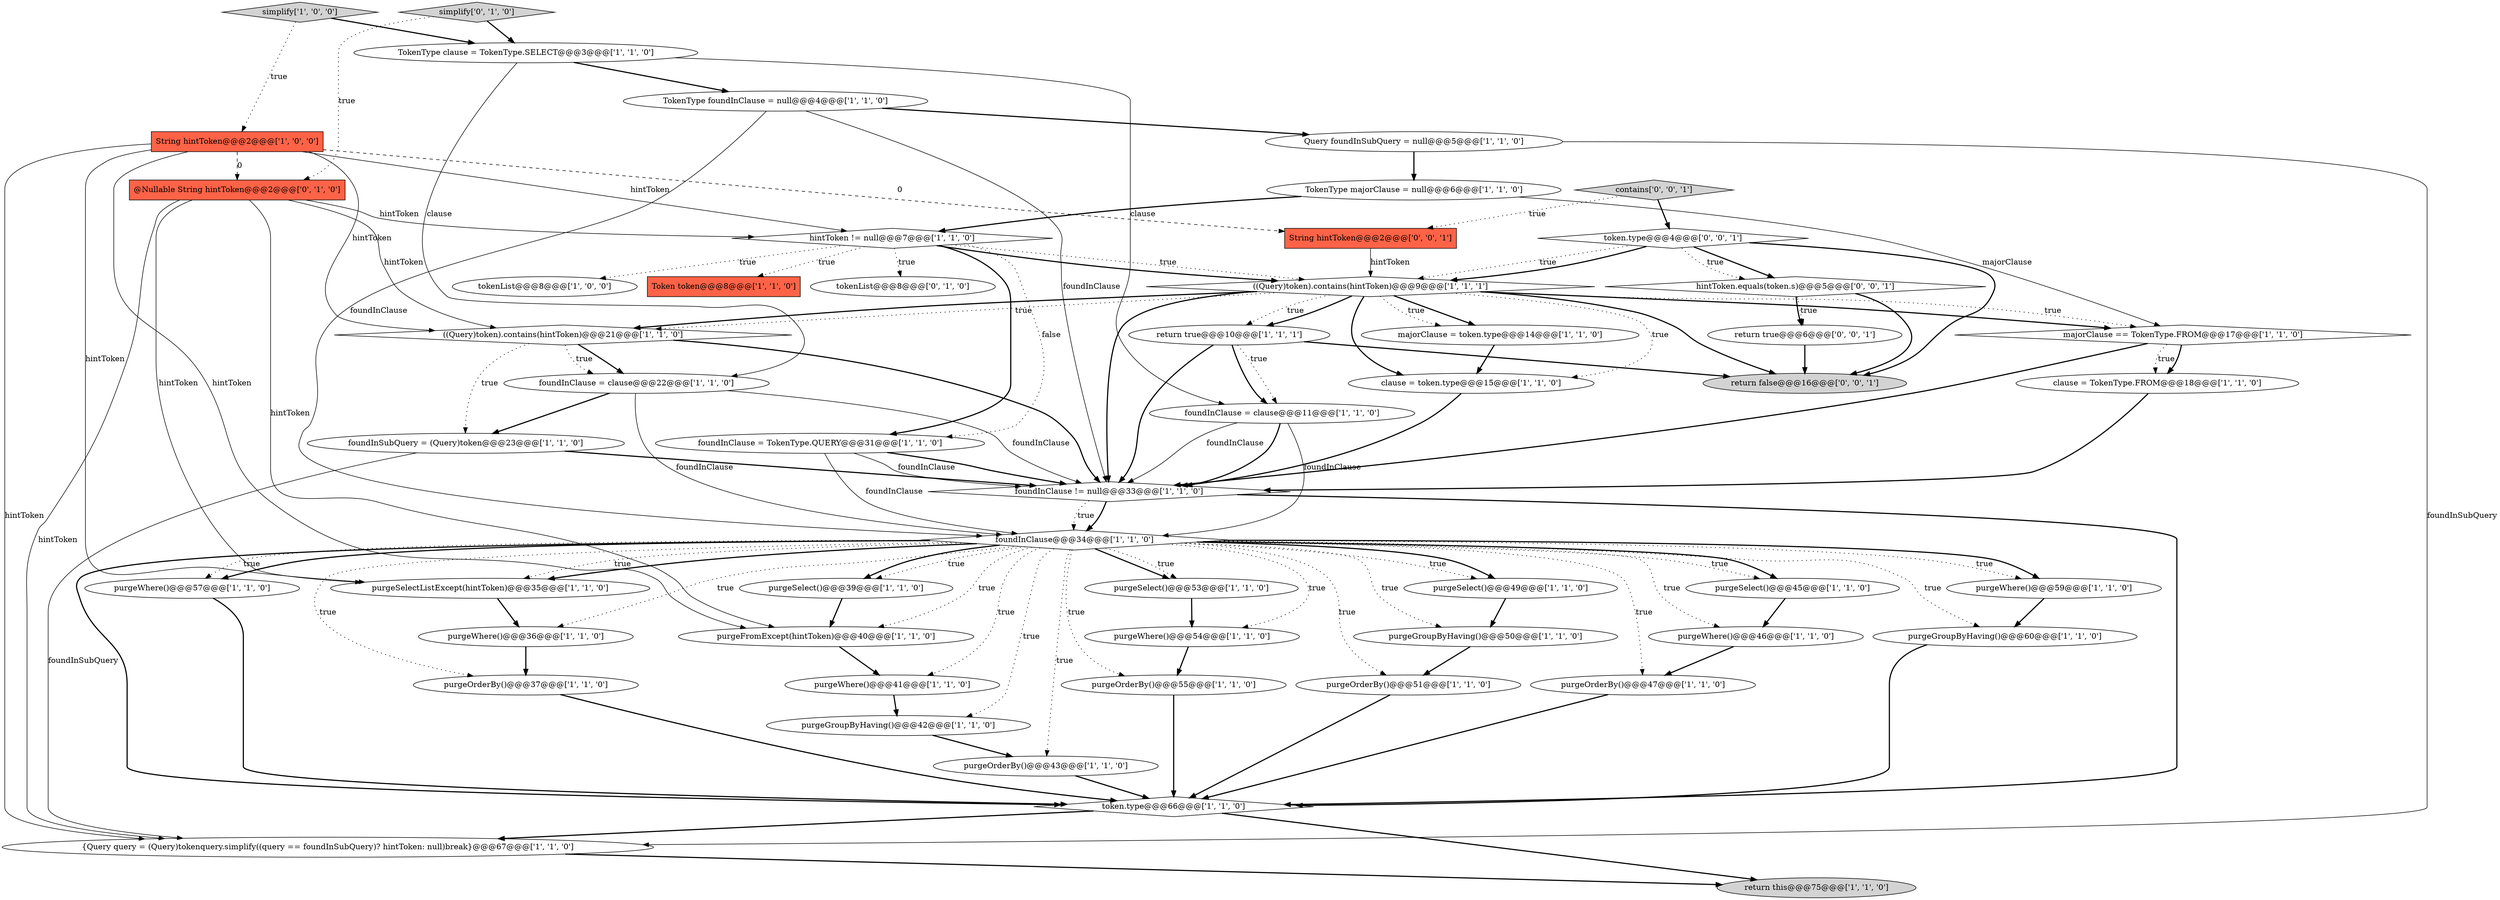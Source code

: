 digraph {
18 [style = filled, label = "clause = TokenType.FROM@@@18@@@['1', '1', '0']", fillcolor = white, shape = ellipse image = "AAA0AAABBB1BBB"];
33 [style = filled, label = "purgeGroupByHaving()@@@50@@@['1', '1', '0']", fillcolor = white, shape = ellipse image = "AAA0AAABBB1BBB"];
5 [style = filled, label = "((Query)token).contains(hintToken)@@@21@@@['1', '1', '0']", fillcolor = white, shape = diamond image = "AAA0AAABBB1BBB"];
8 [style = filled, label = "TokenType majorClause = null@@@6@@@['1', '1', '0']", fillcolor = white, shape = ellipse image = "AAA0AAABBB1BBB"];
12 [style = filled, label = "token.type@@@66@@@['1', '1', '0']", fillcolor = white, shape = diamond image = "AAA0AAABBB1BBB"];
0 [style = filled, label = "majorClause == TokenType.FROM@@@17@@@['1', '1', '0']", fillcolor = white, shape = diamond image = "AAA0AAABBB1BBB"];
14 [style = filled, label = "purgeSelectListExcept(hintToken)@@@35@@@['1', '1', '0']", fillcolor = white, shape = ellipse image = "AAA0AAABBB1BBB"];
19 [style = filled, label = "purgeOrderBy()@@@37@@@['1', '1', '0']", fillcolor = white, shape = ellipse image = "AAA0AAABBB1BBB"];
35 [style = filled, label = "hintToken != null@@@7@@@['1', '1', '0']", fillcolor = white, shape = diamond image = "AAA0AAABBB1BBB"];
45 [style = filled, label = "tokenList@@@8@@@['0', '1', '0']", fillcolor = white, shape = ellipse image = "AAA0AAABBB2BBB"];
25 [style = filled, label = "return this@@@75@@@['1', '1', '0']", fillcolor = lightgray, shape = ellipse image = "AAA0AAABBB1BBB"];
11 [style = filled, label = "foundInClause = TokenType.QUERY@@@31@@@['1', '1', '0']", fillcolor = white, shape = ellipse image = "AAA0AAABBB1BBB"];
15 [style = filled, label = "purgeSelect()@@@49@@@['1', '1', '0']", fillcolor = white, shape = ellipse image = "AAA0AAABBB1BBB"];
22 [style = filled, label = "{Query query = (Query)tokenquery.simplify((query == foundInSubQuery)? hintToken: null)break}@@@67@@@['1', '1', '0']", fillcolor = white, shape = ellipse image = "AAA0AAABBB1BBB"];
9 [style = filled, label = "foundInClause@@@34@@@['1', '1', '0']", fillcolor = white, shape = diamond image = "AAA0AAABBB1BBB"];
30 [style = filled, label = "purgeSelect()@@@39@@@['1', '1', '0']", fillcolor = white, shape = ellipse image = "AAA0AAABBB1BBB"];
4 [style = filled, label = "tokenList@@@8@@@['1', '0', '0']", fillcolor = white, shape = ellipse image = "AAA0AAABBB1BBB"];
17 [style = filled, label = "purgeOrderBy()@@@43@@@['1', '1', '0']", fillcolor = white, shape = ellipse image = "AAA0AAABBB1BBB"];
6 [style = filled, label = "foundInSubQuery = (Query)token@@@23@@@['1', '1', '0']", fillcolor = white, shape = ellipse image = "AAA0AAABBB1BBB"];
43 [style = filled, label = "purgeOrderBy()@@@51@@@['1', '1', '0']", fillcolor = white, shape = ellipse image = "AAA0AAABBB1BBB"];
51 [style = filled, label = "token.type@@@4@@@['0', '0', '1']", fillcolor = white, shape = diamond image = "AAA0AAABBB3BBB"];
31 [style = filled, label = "purgeGroupByHaving()@@@42@@@['1', '1', '0']", fillcolor = white, shape = ellipse image = "AAA0AAABBB1BBB"];
46 [style = filled, label = "@Nullable String hintToken@@@2@@@['0', '1', '0']", fillcolor = tomato, shape = box image = "AAA1AAABBB2BBB"];
26 [style = filled, label = "purgeSelect()@@@53@@@['1', '1', '0']", fillcolor = white, shape = ellipse image = "AAA0AAABBB1BBB"];
3 [style = filled, label = "foundInClause = clause@@@22@@@['1', '1', '0']", fillcolor = white, shape = ellipse image = "AAA0AAABBB1BBB"];
42 [style = filled, label = "purgeSelect()@@@45@@@['1', '1', '0']", fillcolor = white, shape = ellipse image = "AAA0AAABBB1BBB"];
47 [style = filled, label = "simplify['0', '1', '0']", fillcolor = lightgray, shape = diamond image = "AAA0AAABBB2BBB"];
10 [style = filled, label = "TokenType clause = TokenType.SELECT@@@3@@@['1', '1', '0']", fillcolor = white, shape = ellipse image = "AAA0AAABBB1BBB"];
49 [style = filled, label = "contains['0', '0', '1']", fillcolor = lightgray, shape = diamond image = "AAA0AAABBB3BBB"];
50 [style = filled, label = "hintToken.equals(token.s)@@@5@@@['0', '0', '1']", fillcolor = white, shape = diamond image = "AAA0AAABBB3BBB"];
20 [style = filled, label = "((Query)token).contains(hintToken)@@@9@@@['1', '1', '1']", fillcolor = white, shape = diamond image = "AAA0AAABBB1BBB"];
21 [style = filled, label = "simplify['1', '0', '0']", fillcolor = lightgray, shape = diamond image = "AAA0AAABBB1BBB"];
40 [style = filled, label = "purgeFromExcept(hintToken)@@@40@@@['1', '1', '0']", fillcolor = white, shape = ellipse image = "AAA0AAABBB1BBB"];
24 [style = filled, label = "purgeWhere()@@@57@@@['1', '1', '0']", fillcolor = white, shape = ellipse image = "AAA0AAABBB1BBB"];
44 [style = filled, label = "clause = token.type@@@15@@@['1', '1', '0']", fillcolor = white, shape = ellipse image = "AAA0AAABBB1BBB"];
28 [style = filled, label = "purgeWhere()@@@41@@@['1', '1', '0']", fillcolor = white, shape = ellipse image = "AAA0AAABBB1BBB"];
53 [style = filled, label = "String hintToken@@@2@@@['0', '0', '1']", fillcolor = tomato, shape = box image = "AAA0AAABBB3BBB"];
38 [style = filled, label = "Token token@@@8@@@['1', '1', '0']", fillcolor = tomato, shape = box image = "AAA0AAABBB1BBB"];
23 [style = filled, label = "foundInClause = clause@@@11@@@['1', '1', '0']", fillcolor = white, shape = ellipse image = "AAA0AAABBB1BBB"];
34 [style = filled, label = "TokenType foundInClause = null@@@4@@@['1', '1', '0']", fillcolor = white, shape = ellipse image = "AAA0AAABBB1BBB"];
2 [style = filled, label = "String hintToken@@@2@@@['1', '0', '0']", fillcolor = tomato, shape = box image = "AAA1AAABBB1BBB"];
7 [style = filled, label = "purgeWhere()@@@54@@@['1', '1', '0']", fillcolor = white, shape = ellipse image = "AAA0AAABBB1BBB"];
36 [style = filled, label = "return true@@@10@@@['1', '1', '1']", fillcolor = white, shape = ellipse image = "AAA0AAABBB1BBB"];
41 [style = filled, label = "purgeWhere()@@@59@@@['1', '1', '0']", fillcolor = white, shape = ellipse image = "AAA0AAABBB1BBB"];
37 [style = filled, label = "purgeWhere()@@@36@@@['1', '1', '0']", fillcolor = white, shape = ellipse image = "AAA0AAABBB1BBB"];
29 [style = filled, label = "majorClause = token.type@@@14@@@['1', '1', '0']", fillcolor = white, shape = ellipse image = "AAA0AAABBB1BBB"];
39 [style = filled, label = "purgeOrderBy()@@@47@@@['1', '1', '0']", fillcolor = white, shape = ellipse image = "AAA0AAABBB1BBB"];
27 [style = filled, label = "Query foundInSubQuery = null@@@5@@@['1', '1', '0']", fillcolor = white, shape = ellipse image = "AAA0AAABBB1BBB"];
1 [style = filled, label = "foundInClause != null@@@33@@@['1', '1', '0']", fillcolor = white, shape = diamond image = "AAA0AAABBB1BBB"];
48 [style = filled, label = "return true@@@6@@@['0', '0', '1']", fillcolor = white, shape = ellipse image = "AAA0AAABBB3BBB"];
32 [style = filled, label = "purgeWhere()@@@46@@@['1', '1', '0']", fillcolor = white, shape = ellipse image = "AAA0AAABBB1BBB"];
13 [style = filled, label = "purgeOrderBy()@@@55@@@['1', '1', '0']", fillcolor = white, shape = ellipse image = "AAA0AAABBB1BBB"];
52 [style = filled, label = "return false@@@16@@@['0', '0', '1']", fillcolor = lightgray, shape = ellipse image = "AAA0AAABBB3BBB"];
16 [style = filled, label = "purgeGroupByHaving()@@@60@@@['1', '1', '0']", fillcolor = white, shape = ellipse image = "AAA0AAABBB1BBB"];
2->5 [style = solid, label="hintToken"];
5->3 [style = bold, label=""];
35->20 [style = dotted, label="true"];
21->10 [style = bold, label=""];
46->14 [style = solid, label="hintToken"];
20->0 [style = dotted, label="true"];
20->0 [style = bold, label=""];
49->51 [style = bold, label=""];
20->36 [style = dotted, label="true"];
9->37 [style = dotted, label="true"];
2->46 [style = dashed, label="0"];
47->10 [style = bold, label=""];
53->20 [style = solid, label="hintToken"];
9->26 [style = bold, label=""];
48->52 [style = bold, label=""];
51->50 [style = bold, label=""];
46->35 [style = solid, label="hintToken"];
47->46 [style = dotted, label="true"];
50->48 [style = dotted, label="true"];
1->12 [style = bold, label=""];
9->14 [style = bold, label=""];
29->44 [style = bold, label=""];
30->40 [style = bold, label=""];
44->1 [style = bold, label=""];
9->15 [style = dotted, label="true"];
34->9 [style = solid, label="foundInClause"];
27->22 [style = solid, label="foundInSubQuery"];
2->22 [style = solid, label="hintToken"];
10->23 [style = solid, label="clause"];
51->20 [style = dotted, label="true"];
23->1 [style = solid, label="foundInClause"];
12->22 [style = bold, label=""];
9->24 [style = bold, label=""];
9->32 [style = dotted, label="true"];
9->28 [style = dotted, label="true"];
14->37 [style = bold, label=""];
9->41 [style = dotted, label="true"];
22->25 [style = bold, label=""];
9->33 [style = dotted, label="true"];
6->22 [style = solid, label="foundInSubQuery"];
9->26 [style = dotted, label="true"];
26->7 [style = bold, label=""];
19->12 [style = bold, label=""];
35->20 [style = bold, label=""];
3->9 [style = solid, label="foundInClause"];
49->53 [style = dotted, label="true"];
35->38 [style = dotted, label="true"];
5->6 [style = dotted, label="true"];
9->31 [style = dotted, label="true"];
2->40 [style = solid, label="hintToken"];
9->42 [style = dotted, label="true"];
20->52 [style = bold, label=""];
5->3 [style = dotted, label="true"];
20->5 [style = dotted, label="true"];
5->1 [style = bold, label=""];
9->24 [style = dotted, label="true"];
13->12 [style = bold, label=""];
10->34 [style = bold, label=""];
18->1 [style = bold, label=""];
43->12 [style = bold, label=""];
9->13 [style = dotted, label="true"];
39->12 [style = bold, label=""];
9->43 [style = dotted, label="true"];
42->32 [style = bold, label=""];
3->1 [style = solid, label="foundInClause"];
27->8 [style = bold, label=""];
15->33 [style = bold, label=""];
2->14 [style = solid, label="hintToken"];
24->12 [style = bold, label=""];
9->42 [style = bold, label=""];
34->1 [style = solid, label="foundInClause"];
0->18 [style = dotted, label="true"];
10->3 [style = solid, label="clause"];
11->9 [style = solid, label="foundInClause"];
36->52 [style = bold, label=""];
28->31 [style = bold, label=""];
3->6 [style = bold, label=""];
21->2 [style = dotted, label="true"];
35->11 [style = dotted, label="false"];
20->1 [style = bold, label=""];
51->52 [style = bold, label=""];
50->48 [style = bold, label=""];
8->35 [style = bold, label=""];
51->20 [style = bold, label=""];
1->9 [style = bold, label=""];
2->35 [style = solid, label="hintToken"];
6->1 [style = bold, label=""];
17->12 [style = bold, label=""];
9->19 [style = dotted, label="true"];
20->44 [style = dotted, label="true"];
0->1 [style = bold, label=""];
1->9 [style = dotted, label="true"];
33->43 [style = bold, label=""];
0->18 [style = bold, label=""];
41->16 [style = bold, label=""];
32->39 [style = bold, label=""];
9->12 [style = bold, label=""];
31->17 [style = bold, label=""];
9->7 [style = dotted, label="true"];
9->16 [style = dotted, label="true"];
46->5 [style = solid, label="hintToken"];
46->22 [style = solid, label="hintToken"];
36->23 [style = dotted, label="true"];
9->30 [style = dotted, label="true"];
20->36 [style = bold, label=""];
35->45 [style = dotted, label="true"];
35->4 [style = dotted, label="true"];
7->13 [style = bold, label=""];
20->29 [style = bold, label=""];
11->1 [style = bold, label=""];
9->17 [style = dotted, label="true"];
9->30 [style = bold, label=""];
40->28 [style = bold, label=""];
36->1 [style = bold, label=""];
50->52 [style = bold, label=""];
20->44 [style = bold, label=""];
9->14 [style = dotted, label="true"];
20->5 [style = bold, label=""];
46->40 [style = solid, label="hintToken"];
9->41 [style = bold, label=""];
2->53 [style = dashed, label="0"];
11->1 [style = solid, label="foundInClause"];
8->0 [style = solid, label="majorClause"];
36->23 [style = bold, label=""];
20->29 [style = dotted, label="true"];
9->15 [style = bold, label=""];
12->25 [style = bold, label=""];
23->1 [style = bold, label=""];
9->39 [style = dotted, label="true"];
9->40 [style = dotted, label="true"];
23->9 [style = solid, label="foundInClause"];
37->19 [style = bold, label=""];
51->50 [style = dotted, label="true"];
16->12 [style = bold, label=""];
34->27 [style = bold, label=""];
35->11 [style = bold, label=""];
}
